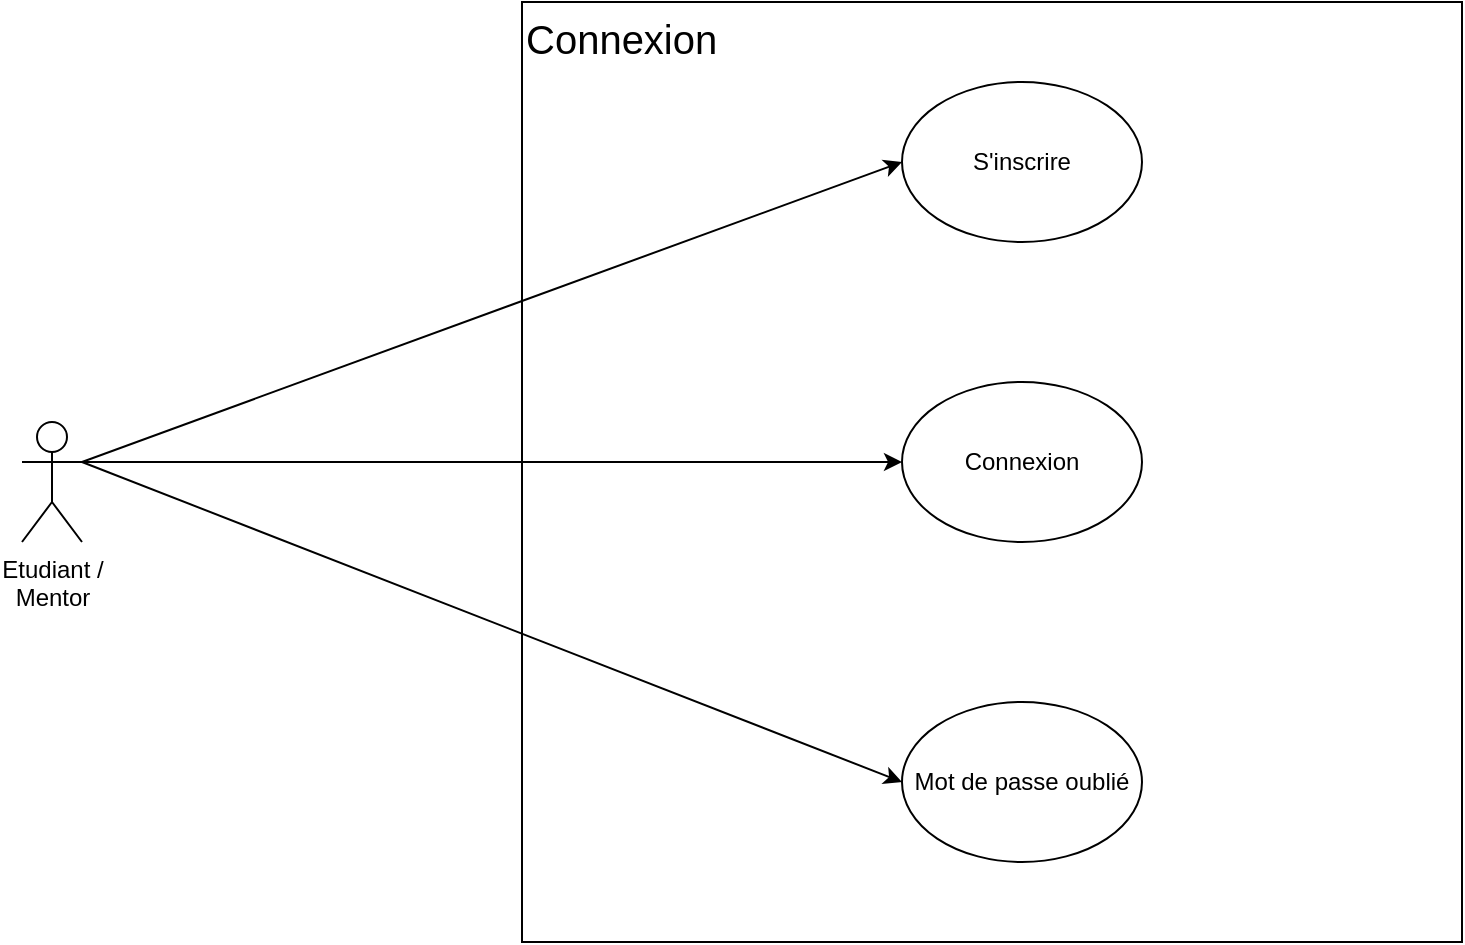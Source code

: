 <mxfile version="24.4.13" type="device" pages="5">
  <diagram name="Connexion" id="uJVidjgJugj0Ze64Y5EW">
    <mxGraphModel dx="2200" dy="1284" grid="1" gridSize="10" guides="1" tooltips="1" connect="1" arrows="1" fold="1" page="1" pageScale="1" pageWidth="1169" pageHeight="827" math="0" shadow="0">
      <root>
        <mxCell id="0" />
        <mxCell id="1" parent="0" />
        <mxCell id="n1FQPzDp1j57VIJEy-Q4-1" value="Connexion" style="whiteSpace=wrap;html=1;aspect=fixed;align=left;verticalAlign=top;fontSize=20;" parent="1" vertex="1">
          <mxGeometry x="450" y="140" width="470" height="470" as="geometry" />
        </mxCell>
        <mxCell id="n1FQPzDp1j57VIJEy-Q4-2" value="Etudiant / &lt;br&gt;Mentor" style="shape=umlActor;verticalLabelPosition=bottom;verticalAlign=top;html=1;outlineConnect=0;" parent="1" vertex="1">
          <mxGeometry x="200" y="350" width="30" height="60" as="geometry" />
        </mxCell>
        <mxCell id="n1FQPzDp1j57VIJEy-Q4-4" value="S&#39;inscrire" style="ellipse;whiteSpace=wrap;html=1;" parent="1" vertex="1">
          <mxGeometry x="640" y="180" width="120" height="80" as="geometry" />
        </mxCell>
        <mxCell id="n1FQPzDp1j57VIJEy-Q4-5" value="Connexion" style="ellipse;whiteSpace=wrap;html=1;" parent="1" vertex="1">
          <mxGeometry x="640" y="330" width="120" height="80" as="geometry" />
        </mxCell>
        <mxCell id="n1FQPzDp1j57VIJEy-Q4-6" value="Mot de passe oublié" style="ellipse;whiteSpace=wrap;html=1;" parent="1" vertex="1">
          <mxGeometry x="640" y="490" width="120" height="80" as="geometry" />
        </mxCell>
        <mxCell id="n1FQPzDp1j57VIJEy-Q4-7" value="" style="endArrow=classic;html=1;rounded=0;exitX=1;exitY=0.333;exitDx=0;exitDy=0;exitPerimeter=0;entryX=0;entryY=0.5;entryDx=0;entryDy=0;" parent="1" source="n1FQPzDp1j57VIJEy-Q4-2" target="n1FQPzDp1j57VIJEy-Q4-4" edge="1">
          <mxGeometry width="50" height="50" relative="1" as="geometry">
            <mxPoint x="230" y="272.5" as="sourcePoint" />
            <mxPoint x="20" y="430" as="targetPoint" />
          </mxGeometry>
        </mxCell>
        <mxCell id="n1FQPzDp1j57VIJEy-Q4-8" value="" style="endArrow=classic;html=1;rounded=0;entryX=0;entryY=0.5;entryDx=0;entryDy=0;exitX=1;exitY=0.333;exitDx=0;exitDy=0;exitPerimeter=0;" parent="1" source="n1FQPzDp1j57VIJEy-Q4-2" target="n1FQPzDp1j57VIJEy-Q4-5" edge="1">
          <mxGeometry width="50" height="50" relative="1" as="geometry">
            <mxPoint x="120" y="240" as="sourcePoint" />
            <mxPoint x="650" y="230" as="targetPoint" />
          </mxGeometry>
        </mxCell>
        <mxCell id="n1FQPzDp1j57VIJEy-Q4-9" value="" style="endArrow=classic;html=1;rounded=0;entryX=0;entryY=0.5;entryDx=0;entryDy=0;exitX=1;exitY=0.333;exitDx=0;exitDy=0;exitPerimeter=0;" parent="1" source="n1FQPzDp1j57VIJEy-Q4-2" target="n1FQPzDp1j57VIJEy-Q4-6" edge="1">
          <mxGeometry width="50" height="50" relative="1" as="geometry">
            <mxPoint x="180" y="360" as="sourcePoint" />
            <mxPoint x="660" y="240" as="targetPoint" />
          </mxGeometry>
        </mxCell>
      </root>
    </mxGraphModel>
  </diagram>
  <diagram id="JRV4MuSGiX0r0_KtBc-L" name="Dashboard">
    <mxGraphModel dx="1100" dy="642" grid="1" gridSize="10" guides="1" tooltips="1" connect="1" arrows="1" fold="1" page="1" pageScale="1" pageWidth="1169" pageHeight="827" math="0" shadow="0">
      <root>
        <mxCell id="0" />
        <mxCell id="1" parent="0" />
        <mxCell id="CWpTlJRL6WZCCN3GH8as-1" value="Dashboard" style="whiteSpace=wrap;html=1;aspect=fixed;align=left;verticalAlign=top;fontSize=20;" parent="1" vertex="1">
          <mxGeometry x="420" y="140" width="500" height="500" as="geometry" />
        </mxCell>
        <mxCell id="CWpTlJRL6WZCCN3GH8as-2" value="Etudiant / &lt;br&gt;Mentor" style="shape=umlActor;verticalLabelPosition=bottom;verticalAlign=top;html=1;outlineConnect=0;" parent="1" vertex="1">
          <mxGeometry x="240" y="355" width="30" height="60" as="geometry" />
        </mxCell>
        <mxCell id="CWpTlJRL6WZCCN3GH8as-3" value="Consulter tache" style="ellipse;whiteSpace=wrap;html=1;" parent="1" vertex="1">
          <mxGeometry x="760" y="180" width="120" height="80" as="geometry" />
        </mxCell>
        <mxCell id="CWpTlJRL6WZCCN3GH8as-4" value="Consulter calendrier" style="ellipse;whiteSpace=wrap;html=1;" parent="1" vertex="1">
          <mxGeometry x="760" y="330" width="120" height="80" as="geometry" />
        </mxCell>
        <mxCell id="CWpTlJRL6WZCCN3GH8as-5" value="Consulter message" style="ellipse;whiteSpace=wrap;html=1;" parent="1" vertex="1">
          <mxGeometry x="760" y="490" width="120" height="80" as="geometry" />
        </mxCell>
        <mxCell id="CWpTlJRL6WZCCN3GH8as-6" value="" style="endArrow=classic;html=1;rounded=0;entryX=0;entryY=0.5;entryDx=0;entryDy=0;exitX=1;exitY=0.5;exitDx=0;exitDy=0;" parent="1" source="CWpTlJRL6WZCCN3GH8as-9" target="CWpTlJRL6WZCCN3GH8as-3" edge="1">
          <mxGeometry width="50" height="50" relative="1" as="geometry">
            <mxPoint x="600" y="370" as="sourcePoint" />
            <mxPoint x="20" y="430" as="targetPoint" />
          </mxGeometry>
        </mxCell>
        <mxCell id="CWpTlJRL6WZCCN3GH8as-7" value="" style="endArrow=classic;html=1;rounded=0;entryX=0;entryY=0.5;entryDx=0;entryDy=0;exitX=1;exitY=0.5;exitDx=0;exitDy=0;" parent="1" source="CWpTlJRL6WZCCN3GH8as-9" target="CWpTlJRL6WZCCN3GH8as-4" edge="1">
          <mxGeometry width="50" height="50" relative="1" as="geometry">
            <mxPoint x="600" y="370" as="sourcePoint" />
            <mxPoint x="650" y="230" as="targetPoint" />
          </mxGeometry>
        </mxCell>
        <mxCell id="CWpTlJRL6WZCCN3GH8as-8" value="" style="endArrow=classic;html=1;rounded=0;entryX=0;entryY=0.5;entryDx=0;entryDy=0;exitX=1;exitY=0.5;exitDx=0;exitDy=0;" parent="1" source="CWpTlJRL6WZCCN3GH8as-9" target="CWpTlJRL6WZCCN3GH8as-5" edge="1">
          <mxGeometry width="50" height="50" relative="1" as="geometry">
            <mxPoint x="600" y="370" as="sourcePoint" />
            <mxPoint x="660" y="240" as="targetPoint" />
          </mxGeometry>
        </mxCell>
        <mxCell id="CWpTlJRL6WZCCN3GH8as-9" value="Dashboard" style="ellipse;whiteSpace=wrap;html=1;" parent="1" vertex="1">
          <mxGeometry x="455" y="335" width="120" height="80" as="geometry" />
        </mxCell>
        <mxCell id="CWpTlJRL6WZCCN3GH8as-10" value="" style="endArrow=classic;html=1;rounded=0;entryX=0;entryY=0.5;entryDx=0;entryDy=0;exitX=1;exitY=0.333;exitDx=0;exitDy=0;exitPerimeter=0;" parent="1" source="CWpTlJRL6WZCCN3GH8as-2" target="CWpTlJRL6WZCCN3GH8as-9" edge="1">
          <mxGeometry width="50" height="50" relative="1" as="geometry">
            <mxPoint x="230" y="545" as="sourcePoint" />
            <mxPoint x="415" y="540" as="targetPoint" />
          </mxGeometry>
        </mxCell>
      </root>
    </mxGraphModel>
  </diagram>
  <diagram id="-SjO385xT3bCaaYiKdeA" name="Calendrier">
    <mxGraphModel dx="944" dy="672" grid="1" gridSize="10" guides="1" tooltips="1" connect="1" arrows="1" fold="1" page="1" pageScale="1" pageWidth="1169" pageHeight="827" math="0" shadow="0">
      <root>
        <mxCell id="0" />
        <mxCell id="1" parent="0" />
        <mxCell id="LwzgFZuDCtKYbnhF9JCl-1" value="Calendrier" style="whiteSpace=wrap;html=1;align=left;verticalAlign=top;fontSize=20;" vertex="1" parent="1">
          <mxGeometry x="420" y="170" width="410" height="600" as="geometry" />
        </mxCell>
        <mxCell id="LwzgFZuDCtKYbnhF9JCl-2" value="Etudiant / &lt;br&gt;Mentor" style="shape=umlActor;verticalLabelPosition=bottom;verticalAlign=top;html=1;outlineConnect=0;" vertex="1" parent="1">
          <mxGeometry x="170" y="380" width="30" height="60" as="geometry" />
        </mxCell>
        <mxCell id="LwzgFZuDCtKYbnhF9JCl-3" value="Créer évenement" style="ellipse;whiteSpace=wrap;html=1;" vertex="1" parent="1">
          <mxGeometry x="610" y="210" width="120" height="80" as="geometry" />
        </mxCell>
        <mxCell id="LwzgFZuDCtKYbnhF9JCl-4" value="Consulter calendrier" style="ellipse;whiteSpace=wrap;html=1;" vertex="1" parent="1">
          <mxGeometry x="610" y="360" width="120" height="80" as="geometry" />
        </mxCell>
        <mxCell id="LwzgFZuDCtKYbnhF9JCl-5" value="Modifier évenement" style="ellipse;whiteSpace=wrap;html=1;" vertex="1" parent="1">
          <mxGeometry x="610" y="520" width="120" height="80" as="geometry" />
        </mxCell>
        <mxCell id="LwzgFZuDCtKYbnhF9JCl-6" value="" style="endArrow=classic;html=1;rounded=0;exitX=1;exitY=0.333;exitDx=0;exitDy=0;exitPerimeter=0;entryX=0;entryY=0.5;entryDx=0;entryDy=0;" edge="1" parent="1" source="LwzgFZuDCtKYbnhF9JCl-2" target="LwzgFZuDCtKYbnhF9JCl-3">
          <mxGeometry width="50" height="50" relative="1" as="geometry">
            <mxPoint x="200" y="302.5" as="sourcePoint" />
            <mxPoint x="-10" y="460" as="targetPoint" />
          </mxGeometry>
        </mxCell>
        <mxCell id="LwzgFZuDCtKYbnhF9JCl-7" value="" style="endArrow=classic;html=1;rounded=0;entryX=0;entryY=0.5;entryDx=0;entryDy=0;exitX=1;exitY=0.333;exitDx=0;exitDy=0;exitPerimeter=0;" edge="1" parent="1" source="LwzgFZuDCtKYbnhF9JCl-2" target="LwzgFZuDCtKYbnhF9JCl-4">
          <mxGeometry width="50" height="50" relative="1" as="geometry">
            <mxPoint x="90" y="270" as="sourcePoint" />
            <mxPoint x="620" y="260" as="targetPoint" />
          </mxGeometry>
        </mxCell>
        <mxCell id="LwzgFZuDCtKYbnhF9JCl-8" value="" style="endArrow=classic;html=1;rounded=0;entryX=0;entryY=0.5;entryDx=0;entryDy=0;exitX=1;exitY=0.333;exitDx=0;exitDy=0;exitPerimeter=0;" edge="1" parent="1" source="LwzgFZuDCtKYbnhF9JCl-2" target="LwzgFZuDCtKYbnhF9JCl-5">
          <mxGeometry width="50" height="50" relative="1" as="geometry">
            <mxPoint x="150" y="390" as="sourcePoint" />
            <mxPoint x="630" y="270" as="targetPoint" />
          </mxGeometry>
        </mxCell>
        <mxCell id="LwzgFZuDCtKYbnhF9JCl-9" value="Supprimer évenement" style="ellipse;whiteSpace=wrap;html=1;" vertex="1" parent="1">
          <mxGeometry x="610" y="650" width="120" height="80" as="geometry" />
        </mxCell>
        <mxCell id="LwzgFZuDCtKYbnhF9JCl-10" value="" style="endArrow=classic;html=1;rounded=0;entryX=0;entryY=0.5;entryDx=0;entryDy=0;exitX=1;exitY=0.333;exitDx=0;exitDy=0;exitPerimeter=0;" edge="1" parent="1" source="LwzgFZuDCtKYbnhF9JCl-2" target="LwzgFZuDCtKYbnhF9JCl-9">
          <mxGeometry width="50" height="50" relative="1" as="geometry">
            <mxPoint x="190" y="540" as="sourcePoint" />
            <mxPoint x="600" y="700" as="targetPoint" />
          </mxGeometry>
        </mxCell>
      </root>
    </mxGraphModel>
  </diagram>
  <diagram id="7cU4dqAXHVEbjPTk64es" name="Tache">
    <mxGraphModel dx="1311" dy="933" grid="1" gridSize="10" guides="1" tooltips="1" connect="1" arrows="1" fold="1" page="1" pageScale="1" pageWidth="1169" pageHeight="827" math="0" shadow="0">
      <root>
        <mxCell id="0" />
        <mxCell id="1" parent="0" />
        <mxCell id="7Adk-V0Pwv0SBD61GpqL-1" value="Tache" style="whiteSpace=wrap;html=1;align=left;verticalAlign=top;fontSize=20;" parent="1" vertex="1">
          <mxGeometry x="400" y="40" width="620" height="740" as="geometry" />
        </mxCell>
        <mxCell id="7Adk-V0Pwv0SBD61GpqL-2" value="Etudiant / &lt;br&gt;Mentor" style="shape=umlActor;verticalLabelPosition=bottom;verticalAlign=top;html=1;outlineConnect=0;" parent="1" vertex="1">
          <mxGeometry x="150" y="250" width="30" height="60" as="geometry" />
        </mxCell>
        <mxCell id="7Adk-V0Pwv0SBD61GpqL-3" value="Créer tache" style="ellipse;whiteSpace=wrap;html=1;" parent="1" vertex="1">
          <mxGeometry x="590" y="80" width="120" height="80" as="geometry" />
        </mxCell>
        <mxCell id="7Adk-V0Pwv0SBD61GpqL-4" value="Consulter tache" style="ellipse;whiteSpace=wrap;html=1;" parent="1" vertex="1">
          <mxGeometry x="590" y="230" width="120" height="80" as="geometry" />
        </mxCell>
        <mxCell id="7Adk-V0Pwv0SBD61GpqL-5" value="Modifier tache" style="ellipse;whiteSpace=wrap;html=1;" parent="1" vertex="1">
          <mxGeometry x="590" y="390" width="120" height="80" as="geometry" />
        </mxCell>
        <mxCell id="7Adk-V0Pwv0SBD61GpqL-6" value="" style="endArrow=classic;html=1;rounded=0;exitX=1;exitY=0.333;exitDx=0;exitDy=0;exitPerimeter=0;entryX=0;entryY=0.5;entryDx=0;entryDy=0;" parent="1" source="7Adk-V0Pwv0SBD61GpqL-2" target="7Adk-V0Pwv0SBD61GpqL-3" edge="1">
          <mxGeometry width="50" height="50" relative="1" as="geometry">
            <mxPoint x="180" y="172.5" as="sourcePoint" />
            <mxPoint x="-30" y="330" as="targetPoint" />
          </mxGeometry>
        </mxCell>
        <mxCell id="7Adk-V0Pwv0SBD61GpqL-7" value="" style="endArrow=classic;html=1;rounded=0;entryX=0;entryY=0.5;entryDx=0;entryDy=0;exitX=1;exitY=0.333;exitDx=0;exitDy=0;exitPerimeter=0;" parent="1" source="7Adk-V0Pwv0SBD61GpqL-2" target="7Adk-V0Pwv0SBD61GpqL-4" edge="1">
          <mxGeometry width="50" height="50" relative="1" as="geometry">
            <mxPoint x="70" y="140" as="sourcePoint" />
            <mxPoint x="600" y="130" as="targetPoint" />
          </mxGeometry>
        </mxCell>
        <mxCell id="7Adk-V0Pwv0SBD61GpqL-8" value="" style="endArrow=classic;html=1;rounded=0;entryX=0;entryY=0.5;entryDx=0;entryDy=0;exitX=1;exitY=0.333;exitDx=0;exitDy=0;exitPerimeter=0;" parent="1" source="7Adk-V0Pwv0SBD61GpqL-2" target="7Adk-V0Pwv0SBD61GpqL-5" edge="1">
          <mxGeometry width="50" height="50" relative="1" as="geometry">
            <mxPoint x="130" y="260" as="sourcePoint" />
            <mxPoint x="610" y="140" as="targetPoint" />
          </mxGeometry>
        </mxCell>
        <mxCell id="7Adk-V0Pwv0SBD61GpqL-9" value="Supprimer tache" style="ellipse;whiteSpace=wrap;html=1;" parent="1" vertex="1">
          <mxGeometry x="590" y="530" width="120" height="80" as="geometry" />
        </mxCell>
        <mxCell id="7Adk-V0Pwv0SBD61GpqL-10" value="" style="endArrow=classic;html=1;rounded=0;exitX=1;exitY=0.333;exitDx=0;exitDy=0;exitPerimeter=0;entryX=0;entryY=0.5;entryDx=0;entryDy=0;" parent="1" source="7Adk-V0Pwv0SBD61GpqL-2" target="7Adk-V0Pwv0SBD61GpqL-9" edge="1">
          <mxGeometry width="50" height="50" relative="1" as="geometry">
            <mxPoint x="190" y="280" as="sourcePoint" />
            <mxPoint x="600" y="440" as="targetPoint" />
          </mxGeometry>
        </mxCell>
        <mxCell id="7Adk-V0Pwv0SBD61GpqL-11" value="Assigner tache &lt;br&gt;à un élève" style="ellipse;whiteSpace=wrap;html=1;" parent="1" vertex="1">
          <mxGeometry x="570" y="670" width="120" height="80" as="geometry" />
        </mxCell>
        <mxCell id="7Adk-V0Pwv0SBD61GpqL-12" value="Mentor" style="shape=umlActor;verticalLabelPosition=bottom;verticalAlign=top;html=1;outlineConnect=0;" parent="1" vertex="1">
          <mxGeometry x="150" y="680" width="30" height="60" as="geometry" />
        </mxCell>
        <mxCell id="7Adk-V0Pwv0SBD61GpqL-13" value="" style="endArrow=classic;html=1;rounded=0;exitX=1;exitY=0.333;exitDx=0;exitDy=0;exitPerimeter=0;entryX=0;entryY=0.5;entryDx=0;entryDy=0;" parent="1" source="7Adk-V0Pwv0SBD61GpqL-12" target="7Adk-V0Pwv0SBD61GpqL-11" edge="1">
          <mxGeometry width="50" height="50" relative="1" as="geometry">
            <mxPoint x="580" y="670" as="sourcePoint" />
            <mxPoint x="630" y="620" as="targetPoint" />
          </mxGeometry>
        </mxCell>
      </root>
    </mxGraphModel>
  </diagram>
  <diagram id="jTehqxNovGAWlUBpvpdw" name="Chat">
    <mxGraphModel dx="1180" dy="840" grid="1" gridSize="10" guides="1" tooltips="1" connect="1" arrows="1" fold="1" page="1" pageScale="1" pageWidth="1169" pageHeight="827" math="0" shadow="0">
      <root>
        <mxCell id="0" />
        <mxCell id="1" parent="0" />
        <mxCell id="7kP1q8uNrg1QyPDdY2B4-1" value="Chat" style="whiteSpace=wrap;html=1;aspect=fixed;align=left;verticalAlign=top;fontSize=20;" vertex="1" parent="1">
          <mxGeometry x="370" y="150" width="470" height="470" as="geometry" />
        </mxCell>
        <mxCell id="7kP1q8uNrg1QyPDdY2B4-2" value="Etudiant / &lt;br&gt;Mentor" style="shape=umlActor;verticalLabelPosition=bottom;verticalAlign=top;html=1;outlineConnect=0;" vertex="1" parent="1">
          <mxGeometry x="120" y="360" width="30" height="60" as="geometry" />
        </mxCell>
        <mxCell id="7kP1q8uNrg1QyPDdY2B4-3" value="Envoyer message" style="ellipse;whiteSpace=wrap;html=1;" vertex="1" parent="1">
          <mxGeometry x="560" y="190" width="120" height="80" as="geometry" />
        </mxCell>
        <mxCell id="7kP1q8uNrg1QyPDdY2B4-4" value="Consulter message" style="ellipse;whiteSpace=wrap;html=1;" vertex="1" parent="1">
          <mxGeometry x="560" y="340" width="120" height="80" as="geometry" />
        </mxCell>
        <mxCell id="7kP1q8uNrg1QyPDdY2B4-5" value="Supprimer message" style="ellipse;whiteSpace=wrap;html=1;" vertex="1" parent="1">
          <mxGeometry x="560" y="500" width="120" height="80" as="geometry" />
        </mxCell>
        <mxCell id="7kP1q8uNrg1QyPDdY2B4-6" value="" style="endArrow=classic;html=1;rounded=0;exitX=1;exitY=0.333;exitDx=0;exitDy=0;exitPerimeter=0;entryX=0;entryY=0.5;entryDx=0;entryDy=0;" edge="1" parent="1" source="7kP1q8uNrg1QyPDdY2B4-2" target="7kP1q8uNrg1QyPDdY2B4-3">
          <mxGeometry width="50" height="50" relative="1" as="geometry">
            <mxPoint x="150" y="282.5" as="sourcePoint" />
            <mxPoint x="-60" y="440" as="targetPoint" />
          </mxGeometry>
        </mxCell>
        <mxCell id="7kP1q8uNrg1QyPDdY2B4-7" value="" style="endArrow=classic;html=1;rounded=0;entryX=0;entryY=0.5;entryDx=0;entryDy=0;exitX=1;exitY=0.333;exitDx=0;exitDy=0;exitPerimeter=0;" edge="1" parent="1" source="7kP1q8uNrg1QyPDdY2B4-2" target="7kP1q8uNrg1QyPDdY2B4-4">
          <mxGeometry width="50" height="50" relative="1" as="geometry">
            <mxPoint x="40" y="250" as="sourcePoint" />
            <mxPoint x="570" y="240" as="targetPoint" />
          </mxGeometry>
        </mxCell>
        <mxCell id="7kP1q8uNrg1QyPDdY2B4-8" value="" style="endArrow=classic;html=1;rounded=0;entryX=0;entryY=0.5;entryDx=0;entryDy=0;exitX=1;exitY=0.333;exitDx=0;exitDy=0;exitPerimeter=0;" edge="1" parent="1" source="7kP1q8uNrg1QyPDdY2B4-2" target="7kP1q8uNrg1QyPDdY2B4-5">
          <mxGeometry width="50" height="50" relative="1" as="geometry">
            <mxPoint x="100" y="370" as="sourcePoint" />
            <mxPoint x="580" y="250" as="targetPoint" />
          </mxGeometry>
        </mxCell>
      </root>
    </mxGraphModel>
  </diagram>
</mxfile>
